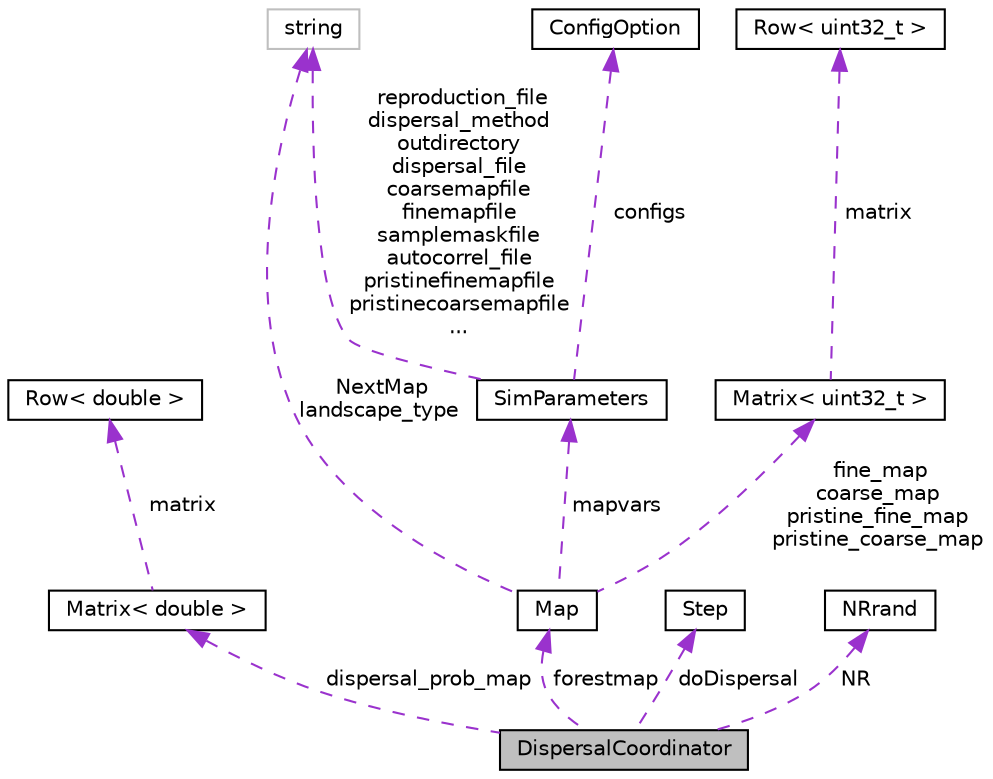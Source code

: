 digraph "DispersalCoordinator"
{
  edge [fontname="Helvetica",fontsize="10",labelfontname="Helvetica",labelfontsize="10"];
  node [fontname="Helvetica",fontsize="10",shape=record];
  Node1 [label="DispersalCoordinator",height=0.2,width=0.4,color="black", fillcolor="grey75", style="filled", fontcolor="black"];
  Node2 -> Node1 [dir="back",color="darkorchid3",fontsize="10",style="dashed",label=" dispersal_prob_map" ];
  Node2 [label="Matrix\< double \>",height=0.2,width=0.4,color="black", fillcolor="white", style="filled",URL="$class_matrix.html"];
  Node3 -> Node2 [dir="back",color="darkorchid3",fontsize="10",style="dashed",label=" matrix" ];
  Node3 [label="Row\< double \>",height=0.2,width=0.4,color="black", fillcolor="white", style="filled",URL="$class_row.html"];
  Node4 -> Node1 [dir="back",color="darkorchid3",fontsize="10",style="dashed",label=" forestmap" ];
  Node4 [label="Map",height=0.2,width=0.4,color="black", fillcolor="white", style="filled",URL="$class_map.html",tooltip="Contains all maps and provides the functions for accessing a grid cell in the correct temporal and sp..."];
  Node5 -> Node4 [dir="back",color="darkorchid3",fontsize="10",style="dashed",label=" NextMap\nlandscape_type" ];
  Node5 [label="string",height=0.2,width=0.4,color="grey75", fillcolor="white", style="filled"];
  Node6 -> Node4 [dir="back",color="darkorchid3",fontsize="10",style="dashed",label=" fine_map\ncoarse_map\npristine_fine_map\npristine_coarse_map" ];
  Node6 [label="Matrix\< uint32_t \>",height=0.2,width=0.4,color="black", fillcolor="white", style="filled",URL="$class_matrix.html"];
  Node7 -> Node6 [dir="back",color="darkorchid3",fontsize="10",style="dashed",label=" matrix" ];
  Node7 [label="Row\< uint32_t \>",height=0.2,width=0.4,color="black", fillcolor="white", style="filled",URL="$class_row.html"];
  Node8 -> Node4 [dir="back",color="darkorchid3",fontsize="10",style="dashed",label=" mapvars" ];
  Node8 [label="SimParameters",height=0.2,width=0.4,color="black", fillcolor="white", style="filled",URL="$struct_sim_parameters.html",tooltip="Stores and imports the variables required by the Map object. Used to setting the Map variables in a m..."];
  Node9 -> Node8 [dir="back",color="darkorchid3",fontsize="10",style="dashed",label=" configs" ];
  Node9 [label="ConfigOption",height=0.2,width=0.4,color="black", fillcolor="white", style="filled",URL="$class_config_option.html",tooltip="Config option class to store and import options from a file. "];
  Node5 -> Node8 [dir="back",color="darkorchid3",fontsize="10",style="dashed",label=" reproduction_file\ndispersal_method\noutdirectory\ndispersal_file\ncoarsemapfile\nfinemapfile\nsamplemaskfile\nautocorrel_file\npristinefinemapfile\npristinecoarsemapfile\n..." ];
  Node10 -> Node1 [dir="back",color="darkorchid3",fontsize="10",style="dashed",label=" doDispersal" ];
  Node10 [label="Step",height=0.2,width=0.4,color="black", fillcolor="white", style="filled",URL="$struct_step.html",tooltip="Stores the elements associated with a single step in a coalescence simulation. "];
  Node11 -> Node1 [dir="back",color="darkorchid3",fontsize="10",style="dashed",label=" NR" ];
  Node11 [label="NRrand",height=0.2,width=0.4,color="black", fillcolor="white", style="filled",URL="$class_n_rrand.html",tooltip="Contains the functions for random number generation. "];
}

